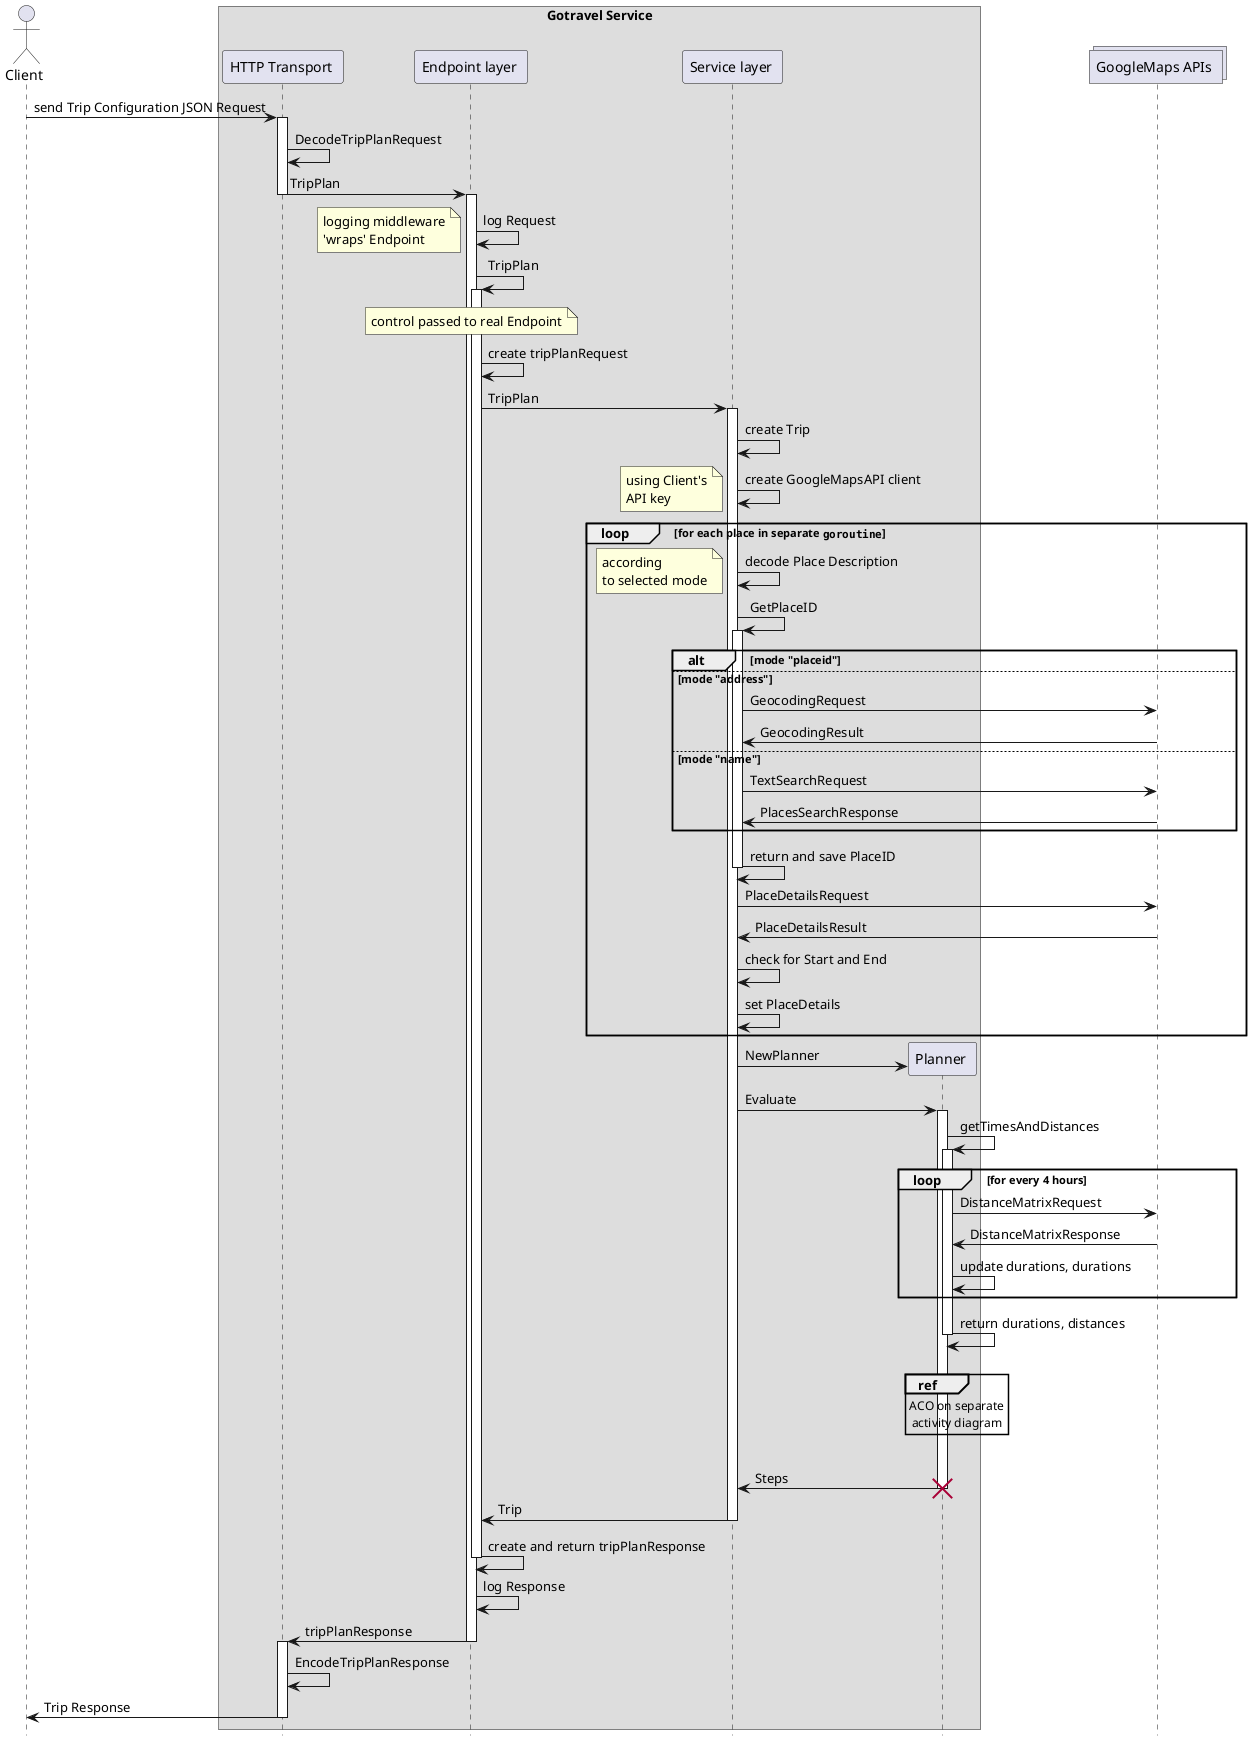 @startuml

actor Client as C

box "Gotravel Service"
 participant "HTTP Transport " as T
 participant "Endpoint layer " as E
 participant "Service layer " as S
 participant "Planner " as P
end box
collections "GoogleMaps APIs " as G

C -> T: send Trip Configuration JSON Request
activate T
T -> T: DecodeTripPlanRequest
T -> E: TripPlan
deactivate T
activate E
E -> E: log Request
note left: logging middleware\n'wraps' Endpoint
E -> E: TripPlan
activate E
note over E: control passed to real Endpoint
E -> E: create tripPlanRequest
E -> S: TripPlan

activate S
S -> S: create Trip
S -> S: create GoogleMapsAPI client
note left: using Client's\nAPI key

loop for each place in separate ""goroutine""
 S -> S: decode Place Description
 note left: according\nto selected mode
 S -> S: GetPlaceID
 activate S
 alt mode "placeid"
 else mode "address"
 S -> G: GeocodingRequest
 S <- G: GeocodingResult
 else mode "name"
 S -> G: TextSearchRequest
 S <- G: PlacesSearchResponse
 end alt
 S -> S: return and save PlaceID
 deactivate S
 S -> G: PlaceDetailsRequest
 S <- G: PlaceDetailsResult
 S -> S: check for Start and End
 S -> S: set PlaceDetails
end loop

create P
S -> P: NewPlanner
S -> P: Evaluate
activate P
P -> P: getTimesAndDistances
activate P
loop for every 4 hours
 P -> G: DistanceMatrixRequest
 P <- G: DistanceMatrixResponse
 P -> P: update durations, durations
end loop
P -> P: return durations, distances
deactivate P
|||
ref over P
 ACO on separate
 activity diagram
end
|||
S <- P: Steps
destroy P
E <- S: Trip

deactivate S

E -> E: create and return tripPlanResponse
deactivate E
E -> E: log Response
T <- E: tripPlanResponse
deactivate E
activate T
T -> T: EncodeTripPlanResponse
C <- T: Trip Response
deactivate T

hide footbox

@enduml